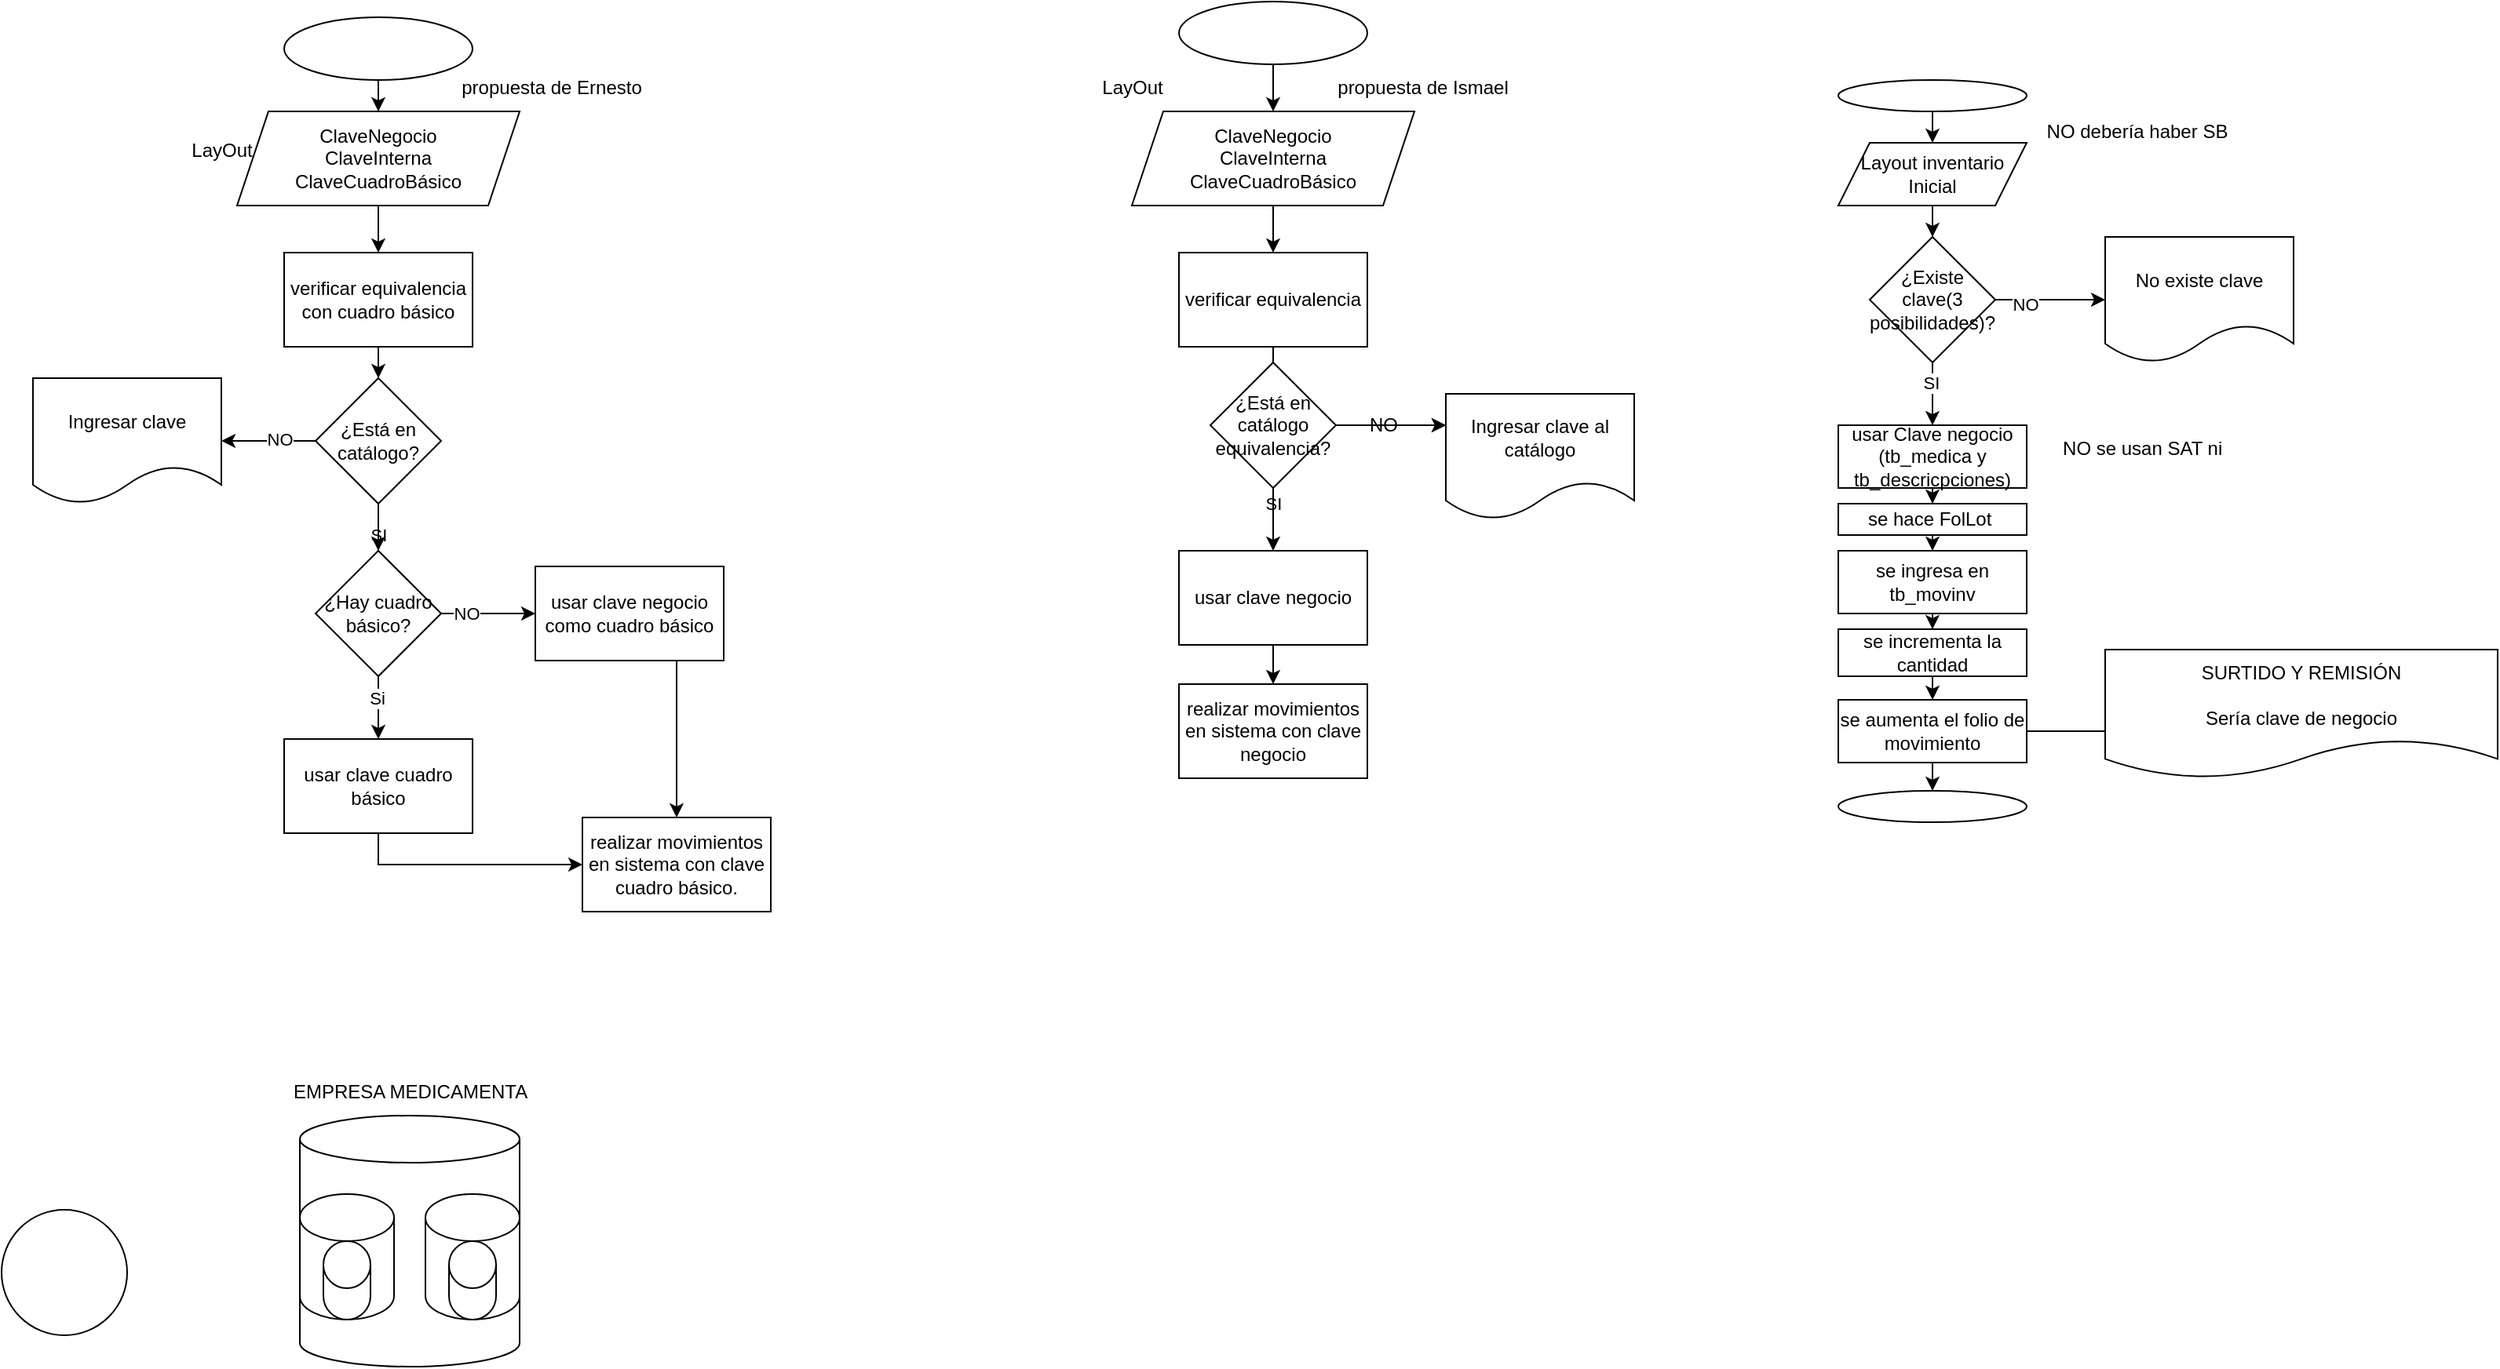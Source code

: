 <mxfile version="28.2.0">
  <diagram name="Página-1" id="v9hj_F2Pf64KZiWr7OxV">
    <mxGraphModel dx="1600" dy="660" grid="1" gridSize="10" guides="1" tooltips="1" connect="1" arrows="1" fold="1" page="1" pageScale="1" pageWidth="827" pageHeight="1169" math="0" shadow="0">
      <root>
        <mxCell id="0" />
        <mxCell id="1" parent="0" />
        <mxCell id="BL9E6-mRbqVSJRH6Qvqm-3" value="" style="edgeStyle=orthogonalEdgeStyle;rounded=0;orthogonalLoop=1;jettySize=auto;html=1;" edge="1" parent="1" source="BL9E6-mRbqVSJRH6Qvqm-1" target="BL9E6-mRbqVSJRH6Qvqm-2">
          <mxGeometry relative="1" as="geometry" />
        </mxCell>
        <mxCell id="BL9E6-mRbqVSJRH6Qvqm-1" value="" style="ellipse;whiteSpace=wrap;html=1;" vertex="1" parent="1">
          <mxGeometry x="180" y="130" width="120" height="40" as="geometry" />
        </mxCell>
        <mxCell id="BL9E6-mRbqVSJRH6Qvqm-5" value="" style="edgeStyle=orthogonalEdgeStyle;rounded=0;orthogonalLoop=1;jettySize=auto;html=1;" edge="1" parent="1" source="BL9E6-mRbqVSJRH6Qvqm-2" target="BL9E6-mRbqVSJRH6Qvqm-4">
          <mxGeometry relative="1" as="geometry" />
        </mxCell>
        <mxCell id="BL9E6-mRbqVSJRH6Qvqm-38" value="SI" style="edgeLabel;html=1;align=center;verticalAlign=middle;resizable=0;points=[];" vertex="1" connectable="0" parent="BL9E6-mRbqVSJRH6Qvqm-5">
          <mxGeometry x="0.626" y="2" relative="1" as="geometry">
            <mxPoint x="-2" y="189" as="offset" />
          </mxGeometry>
        </mxCell>
        <mxCell id="BL9E6-mRbqVSJRH6Qvqm-2" value="ClaveNegocio&lt;div&gt;ClaveInterna&lt;/div&gt;&lt;div&gt;ClaveCuadroBásico&lt;/div&gt;" style="shape=parallelogram;perimeter=parallelogramPerimeter;whiteSpace=wrap;html=1;fixedSize=1;" vertex="1" parent="1">
          <mxGeometry x="150" y="190" width="180" height="60" as="geometry" />
        </mxCell>
        <mxCell id="BL9E6-mRbqVSJRH6Qvqm-7" value="" style="edgeStyle=orthogonalEdgeStyle;rounded=0;orthogonalLoop=1;jettySize=auto;html=1;" edge="1" parent="1" source="BL9E6-mRbqVSJRH6Qvqm-37" target="BL9E6-mRbqVSJRH6Qvqm-6">
          <mxGeometry relative="1" as="geometry" />
        </mxCell>
        <mxCell id="BL9E6-mRbqVSJRH6Qvqm-4" value="verificar equivalencia con cuadro básico" style="rounded=0;whiteSpace=wrap;html=1;" vertex="1" parent="1">
          <mxGeometry x="180" y="280" width="120" height="60" as="geometry" />
        </mxCell>
        <mxCell id="BL9E6-mRbqVSJRH6Qvqm-9" value="" style="edgeStyle=orthogonalEdgeStyle;rounded=0;orthogonalLoop=1;jettySize=auto;html=1;" edge="1" parent="1" source="BL9E6-mRbqVSJRH6Qvqm-6" target="BL9E6-mRbqVSJRH6Qvqm-8">
          <mxGeometry relative="1" as="geometry" />
        </mxCell>
        <mxCell id="BL9E6-mRbqVSJRH6Qvqm-10" value="NO" style="edgeLabel;html=1;align=center;verticalAlign=middle;resizable=0;points=[];" vertex="1" connectable="0" parent="BL9E6-mRbqVSJRH6Qvqm-9">
          <mxGeometry x="-0.473" relative="1" as="geometry">
            <mxPoint as="offset" />
          </mxGeometry>
        </mxCell>
        <mxCell id="BL9E6-mRbqVSJRH6Qvqm-12" value="" style="edgeStyle=orthogonalEdgeStyle;rounded=0;orthogonalLoop=1;jettySize=auto;html=1;" edge="1" parent="1" source="BL9E6-mRbqVSJRH6Qvqm-6" target="BL9E6-mRbqVSJRH6Qvqm-11">
          <mxGeometry relative="1" as="geometry" />
        </mxCell>
        <mxCell id="BL9E6-mRbqVSJRH6Qvqm-13" value="Si" style="edgeLabel;html=1;align=center;verticalAlign=middle;resizable=0;points=[];" vertex="1" connectable="0" parent="BL9E6-mRbqVSJRH6Qvqm-12">
          <mxGeometry x="-0.29" y="-1" relative="1" as="geometry">
            <mxPoint as="offset" />
          </mxGeometry>
        </mxCell>
        <mxCell id="BL9E6-mRbqVSJRH6Qvqm-6" value="¿Hay cuadro básico?" style="rhombus;whiteSpace=wrap;html=1;rounded=0;" vertex="1" parent="1">
          <mxGeometry x="200" y="470" width="80" height="80" as="geometry" />
        </mxCell>
        <mxCell id="BL9E6-mRbqVSJRH6Qvqm-17" style="edgeStyle=orthogonalEdgeStyle;rounded=0;orthogonalLoop=1;jettySize=auto;html=1;exitX=0.5;exitY=1;exitDx=0;exitDy=0;entryX=0.5;entryY=0;entryDx=0;entryDy=0;" edge="1" parent="1" source="BL9E6-mRbqVSJRH6Qvqm-8" target="BL9E6-mRbqVSJRH6Qvqm-16">
          <mxGeometry relative="1" as="geometry">
            <Array as="points">
              <mxPoint x="430" y="540" />
            </Array>
          </mxGeometry>
        </mxCell>
        <mxCell id="BL9E6-mRbqVSJRH6Qvqm-8" value="usar clave negocio como cuadro básico" style="whiteSpace=wrap;html=1;rounded=0;" vertex="1" parent="1">
          <mxGeometry x="340" y="480" width="120" height="60" as="geometry" />
        </mxCell>
        <mxCell id="BL9E6-mRbqVSJRH6Qvqm-18" style="edgeStyle=orthogonalEdgeStyle;rounded=0;orthogonalLoop=1;jettySize=auto;html=1;exitX=0.5;exitY=1;exitDx=0;exitDy=0;entryX=0;entryY=0.5;entryDx=0;entryDy=0;" edge="1" parent="1" source="BL9E6-mRbqVSJRH6Qvqm-11" target="BL9E6-mRbqVSJRH6Qvqm-16">
          <mxGeometry relative="1" as="geometry" />
        </mxCell>
        <mxCell id="BL9E6-mRbqVSJRH6Qvqm-11" value="usar clave cuadro básico" style="whiteSpace=wrap;html=1;rounded=0;" vertex="1" parent="1">
          <mxGeometry x="180" y="590" width="120" height="60" as="geometry" />
        </mxCell>
        <mxCell id="BL9E6-mRbqVSJRH6Qvqm-15" value="propuesta de Ernesto" style="text;html=1;align=center;verticalAlign=middle;resizable=0;points=[];autosize=1;strokeColor=none;fillColor=none;" vertex="1" parent="1">
          <mxGeometry x="280" y="160" width="140" height="30" as="geometry" />
        </mxCell>
        <mxCell id="BL9E6-mRbqVSJRH6Qvqm-16" value="realizar movimientos en sistema con clave cuadro básico." style="rounded=0;whiteSpace=wrap;html=1;" vertex="1" parent="1">
          <mxGeometry x="370" y="640" width="120" height="60" as="geometry" />
        </mxCell>
        <mxCell id="BL9E6-mRbqVSJRH6Qvqm-19" value="" style="edgeStyle=orthogonalEdgeStyle;rounded=0;orthogonalLoop=1;jettySize=auto;html=1;" edge="1" parent="1" source="BL9E6-mRbqVSJRH6Qvqm-20" target="BL9E6-mRbqVSJRH6Qvqm-22">
          <mxGeometry relative="1" as="geometry" />
        </mxCell>
        <mxCell id="BL9E6-mRbqVSJRH6Qvqm-20" value="" style="ellipse;whiteSpace=wrap;html=1;" vertex="1" parent="1">
          <mxGeometry x="750" y="120" width="120" height="40" as="geometry" />
        </mxCell>
        <mxCell id="BL9E6-mRbqVSJRH6Qvqm-21" value="" style="edgeStyle=orthogonalEdgeStyle;rounded=0;orthogonalLoop=1;jettySize=auto;html=1;" edge="1" parent="1" source="BL9E6-mRbqVSJRH6Qvqm-22" target="BL9E6-mRbqVSJRH6Qvqm-24">
          <mxGeometry relative="1" as="geometry" />
        </mxCell>
        <mxCell id="BL9E6-mRbqVSJRH6Qvqm-46" value="SI" style="edgeLabel;html=1;align=center;verticalAlign=middle;resizable=0;points=[];" vertex="1" connectable="0" parent="BL9E6-mRbqVSJRH6Qvqm-21">
          <mxGeometry x="0.699" y="2" relative="1" as="geometry">
            <mxPoint x="-2" y="167" as="offset" />
          </mxGeometry>
        </mxCell>
        <mxCell id="BL9E6-mRbqVSJRH6Qvqm-22" value="ClaveNegocio&lt;div&gt;ClaveInterna&lt;/div&gt;&lt;div&gt;ClaveCuadroBásico&lt;/div&gt;" style="shape=parallelogram;perimeter=parallelogramPerimeter;whiteSpace=wrap;html=1;fixedSize=1;" vertex="1" parent="1">
          <mxGeometry x="720" y="190" width="180" height="60" as="geometry" />
        </mxCell>
        <mxCell id="BL9E6-mRbqVSJRH6Qvqm-23" value="" style="edgeStyle=orthogonalEdgeStyle;rounded=0;orthogonalLoop=1;jettySize=auto;html=1;entryX=0.5;entryY=0;entryDx=0;entryDy=0;" edge="1" parent="1" source="BL9E6-mRbqVSJRH6Qvqm-24" target="BL9E6-mRbqVSJRH6Qvqm-33">
          <mxGeometry relative="1" as="geometry">
            <mxPoint x="810" y="480" as="targetPoint" />
          </mxGeometry>
        </mxCell>
        <mxCell id="BL9E6-mRbqVSJRH6Qvqm-24" value="verificar equivalencia" style="rounded=0;whiteSpace=wrap;html=1;" vertex="1" parent="1">
          <mxGeometry x="750" y="280" width="120" height="60" as="geometry" />
        </mxCell>
        <mxCell id="BL9E6-mRbqVSJRH6Qvqm-52" value="" style="edgeStyle=orthogonalEdgeStyle;rounded=0;orthogonalLoop=1;jettySize=auto;html=1;" edge="1" parent="1" source="BL9E6-mRbqVSJRH6Qvqm-33" target="BL9E6-mRbqVSJRH6Qvqm-35">
          <mxGeometry relative="1" as="geometry" />
        </mxCell>
        <mxCell id="BL9E6-mRbqVSJRH6Qvqm-33" value="usar clave negocio" style="whiteSpace=wrap;html=1;rounded=0;" vertex="1" parent="1">
          <mxGeometry x="750" y="470" width="120" height="60" as="geometry" />
        </mxCell>
        <mxCell id="BL9E6-mRbqVSJRH6Qvqm-34" value="propuesta de Ismael" style="text;html=1;align=center;verticalAlign=middle;resizable=0;points=[];autosize=1;strokeColor=none;fillColor=none;" vertex="1" parent="1">
          <mxGeometry x="840" y="160" width="130" height="30" as="geometry" />
        </mxCell>
        <mxCell id="BL9E6-mRbqVSJRH6Qvqm-35" value="realizar movimientos en sistema con clave negocio" style="rounded=0;whiteSpace=wrap;html=1;" vertex="1" parent="1">
          <mxGeometry x="750" y="555" width="120" height="60" as="geometry" />
        </mxCell>
        <mxCell id="BL9E6-mRbqVSJRH6Qvqm-39" value="Ingresar clave" style="shape=document;whiteSpace=wrap;html=1;boundedLbl=1;" vertex="1" parent="1">
          <mxGeometry x="20" y="360" width="120" height="80" as="geometry" />
        </mxCell>
        <mxCell id="BL9E6-mRbqVSJRH6Qvqm-41" style="edgeStyle=orthogonalEdgeStyle;rounded=0;orthogonalLoop=1;jettySize=auto;html=1;exitX=1;exitY=0.5;exitDx=0;exitDy=0;entryX=0;entryY=0.25;entryDx=0;entryDy=0;" edge="1" parent="1" source="BL9E6-mRbqVSJRH6Qvqm-45" target="BL9E6-mRbqVSJRH6Qvqm-43">
          <mxGeometry relative="1" as="geometry" />
        </mxCell>
        <mxCell id="BL9E6-mRbqVSJRH6Qvqm-51" style="edgeStyle=orthogonalEdgeStyle;rounded=0;orthogonalLoop=1;jettySize=auto;html=1;exitX=1;exitY=0.5;exitDx=0;exitDy=0;entryX=0;entryY=0.25;entryDx=0;entryDy=0;" edge="1" parent="1" source="BL9E6-mRbqVSJRH6Qvqm-42" target="BL9E6-mRbqVSJRH6Qvqm-43">
          <mxGeometry relative="1" as="geometry" />
        </mxCell>
        <mxCell id="BL9E6-mRbqVSJRH6Qvqm-42" value="¿Está en catálogo equivalencia?" style="rhombus;whiteSpace=wrap;html=1;" vertex="1" parent="1">
          <mxGeometry x="770" y="350" width="80" height="80" as="geometry" />
        </mxCell>
        <mxCell id="BL9E6-mRbqVSJRH6Qvqm-43" value="Ingresar clave al catálogo" style="shape=document;whiteSpace=wrap;html=1;boundedLbl=1;" vertex="1" parent="1">
          <mxGeometry x="920" y="370" width="120" height="80" as="geometry" />
        </mxCell>
        <mxCell id="BL9E6-mRbqVSJRH6Qvqm-47" value="LayOut" style="text;html=1;align=center;verticalAlign=middle;resizable=0;points=[];autosize=1;strokeColor=none;fillColor=none;" vertex="1" parent="1">
          <mxGeometry x="690" y="160" width="60" height="30" as="geometry" />
        </mxCell>
        <mxCell id="BL9E6-mRbqVSJRH6Qvqm-48" value="LayOut" style="text;html=1;align=center;verticalAlign=middle;resizable=0;points=[];autosize=1;strokeColor=none;fillColor=none;" vertex="1" parent="1">
          <mxGeometry x="110" y="200" width="60" height="30" as="geometry" />
        </mxCell>
        <mxCell id="BL9E6-mRbqVSJRH6Qvqm-45" value="NO" style="text;html=1;align=center;verticalAlign=middle;resizable=0;points=[];autosize=1;strokeColor=none;fillColor=none;" vertex="1" parent="1">
          <mxGeometry x="860" y="375" width="40" height="30" as="geometry" />
        </mxCell>
        <mxCell id="BL9E6-mRbqVSJRH6Qvqm-50" value="" style="edgeStyle=orthogonalEdgeStyle;rounded=0;orthogonalLoop=1;jettySize=auto;html=1;" edge="1" parent="1" source="BL9E6-mRbqVSJRH6Qvqm-4" target="BL9E6-mRbqVSJRH6Qvqm-37">
          <mxGeometry relative="1" as="geometry">
            <mxPoint x="240" y="330" as="sourcePoint" />
            <mxPoint x="240" y="470" as="targetPoint" />
          </mxGeometry>
        </mxCell>
        <mxCell id="BL9E6-mRbqVSJRH6Qvqm-53" value="" style="edgeStyle=orthogonalEdgeStyle;rounded=0;orthogonalLoop=1;jettySize=auto;html=1;" edge="1" parent="1" source="BL9E6-mRbqVSJRH6Qvqm-37" target="BL9E6-mRbqVSJRH6Qvqm-39">
          <mxGeometry relative="1" as="geometry" />
        </mxCell>
        <mxCell id="BL9E6-mRbqVSJRH6Qvqm-54" value="NO" style="edgeLabel;html=1;align=center;verticalAlign=middle;resizable=0;points=[];" vertex="1" connectable="0" parent="BL9E6-mRbqVSJRH6Qvqm-53">
          <mxGeometry x="-0.23" y="-1" relative="1" as="geometry">
            <mxPoint as="offset" />
          </mxGeometry>
        </mxCell>
        <mxCell id="BL9E6-mRbqVSJRH6Qvqm-37" value="¿Está en catálogo?" style="rhombus;whiteSpace=wrap;html=1;" vertex="1" parent="1">
          <mxGeometry x="200" y="360" width="80" height="80" as="geometry" />
        </mxCell>
        <mxCell id="BL9E6-mRbqVSJRH6Qvqm-55" value="" style="shape=cylinder3;whiteSpace=wrap;html=1;boundedLbl=1;backgroundOutline=1;size=15;" vertex="1" parent="1">
          <mxGeometry x="190" y="830" width="140" height="160" as="geometry" />
        </mxCell>
        <mxCell id="BL9E6-mRbqVSJRH6Qvqm-56" value="" style="ellipse;whiteSpace=wrap;html=1;aspect=fixed;" vertex="1" parent="1">
          <mxGeometry y="890" width="80" height="80" as="geometry" />
        </mxCell>
        <mxCell id="BL9E6-mRbqVSJRH6Qvqm-57" value="" style="shape=cylinder3;whiteSpace=wrap;html=1;boundedLbl=1;backgroundOutline=1;size=15;" vertex="1" parent="1">
          <mxGeometry x="190" y="880" width="60" height="80" as="geometry" />
        </mxCell>
        <mxCell id="BL9E6-mRbqVSJRH6Qvqm-58" value="" style="shape=cylinder3;whiteSpace=wrap;html=1;boundedLbl=1;backgroundOutline=1;size=15;" vertex="1" parent="1">
          <mxGeometry x="270" y="880" width="60" height="80" as="geometry" />
        </mxCell>
        <mxCell id="BL9E6-mRbqVSJRH6Qvqm-59" value="EMPRESA MEDICAMENTA" style="text;html=1;align=center;verticalAlign=middle;resizable=0;points=[];autosize=1;strokeColor=none;fillColor=none;" vertex="1" parent="1">
          <mxGeometry x="175" y="800" width="170" height="30" as="geometry" />
        </mxCell>
        <mxCell id="BL9E6-mRbqVSJRH6Qvqm-60" value="" style="shape=cylinder3;whiteSpace=wrap;html=1;boundedLbl=1;backgroundOutline=1;size=15;" vertex="1" parent="1">
          <mxGeometry x="205" y="910" width="30" height="50" as="geometry" />
        </mxCell>
        <mxCell id="BL9E6-mRbqVSJRH6Qvqm-61" value="" style="shape=cylinder3;whiteSpace=wrap;html=1;boundedLbl=1;backgroundOutline=1;size=15;" vertex="1" parent="1">
          <mxGeometry x="285" y="910" width="30" height="50" as="geometry" />
        </mxCell>
        <mxCell id="BL9E6-mRbqVSJRH6Qvqm-64" value="" style="edgeStyle=orthogonalEdgeStyle;rounded=0;orthogonalLoop=1;jettySize=auto;html=1;" edge="1" parent="1" source="BL9E6-mRbqVSJRH6Qvqm-62" target="BL9E6-mRbqVSJRH6Qvqm-63">
          <mxGeometry relative="1" as="geometry" />
        </mxCell>
        <mxCell id="BL9E6-mRbqVSJRH6Qvqm-62" value="" style="ellipse;whiteSpace=wrap;html=1;" vertex="1" parent="1">
          <mxGeometry x="1170" y="170" width="120" height="20" as="geometry" />
        </mxCell>
        <mxCell id="BL9E6-mRbqVSJRH6Qvqm-66" value="" style="edgeStyle=orthogonalEdgeStyle;rounded=0;orthogonalLoop=1;jettySize=auto;html=1;" edge="1" parent="1" source="BL9E6-mRbqVSJRH6Qvqm-63" target="BL9E6-mRbqVSJRH6Qvqm-65">
          <mxGeometry relative="1" as="geometry" />
        </mxCell>
        <mxCell id="BL9E6-mRbqVSJRH6Qvqm-63" value="Layout inventario Inicial" style="shape=parallelogram;perimeter=parallelogramPerimeter;whiteSpace=wrap;html=1;fixedSize=1;" vertex="1" parent="1">
          <mxGeometry x="1170" y="210" width="120" height="40" as="geometry" />
        </mxCell>
        <mxCell id="BL9E6-mRbqVSJRH6Qvqm-68" value="" style="edgeStyle=orthogonalEdgeStyle;rounded=0;orthogonalLoop=1;jettySize=auto;html=1;" edge="1" parent="1" source="BL9E6-mRbqVSJRH6Qvqm-65" target="BL9E6-mRbqVSJRH6Qvqm-67">
          <mxGeometry relative="1" as="geometry" />
        </mxCell>
        <mxCell id="BL9E6-mRbqVSJRH6Qvqm-72" value="NO" style="edgeLabel;html=1;align=center;verticalAlign=middle;resizable=0;points=[];" vertex="1" connectable="0" parent="BL9E6-mRbqVSJRH6Qvqm-68">
          <mxGeometry x="-0.462" y="-3" relative="1" as="geometry">
            <mxPoint as="offset" />
          </mxGeometry>
        </mxCell>
        <mxCell id="BL9E6-mRbqVSJRH6Qvqm-71" value="" style="edgeStyle=orthogonalEdgeStyle;rounded=0;orthogonalLoop=1;jettySize=auto;html=1;" edge="1" parent="1" source="BL9E6-mRbqVSJRH6Qvqm-65" target="BL9E6-mRbqVSJRH6Qvqm-70">
          <mxGeometry relative="1" as="geometry" />
        </mxCell>
        <mxCell id="BL9E6-mRbqVSJRH6Qvqm-73" value="SI" style="edgeLabel;html=1;align=center;verticalAlign=middle;resizable=0;points=[];" vertex="1" connectable="0" parent="BL9E6-mRbqVSJRH6Qvqm-71">
          <mxGeometry x="-0.338" y="-1" relative="1" as="geometry">
            <mxPoint as="offset" />
          </mxGeometry>
        </mxCell>
        <mxCell id="BL9E6-mRbqVSJRH6Qvqm-65" value="¿Existe clave(3 posibilidades)?" style="rhombus;whiteSpace=wrap;html=1;" vertex="1" parent="1">
          <mxGeometry x="1190" y="270" width="80" height="80" as="geometry" />
        </mxCell>
        <mxCell id="BL9E6-mRbqVSJRH6Qvqm-67" value="No existe clave" style="shape=document;whiteSpace=wrap;html=1;boundedLbl=1;" vertex="1" parent="1">
          <mxGeometry x="1340" y="270" width="120" height="80" as="geometry" />
        </mxCell>
        <mxCell id="BL9E6-mRbqVSJRH6Qvqm-69" value="NO debería haber SB" style="text;html=1;align=center;verticalAlign=middle;resizable=0;points=[];autosize=1;strokeColor=none;fillColor=none;" vertex="1" parent="1">
          <mxGeometry x="1290" y="188" width="140" height="30" as="geometry" />
        </mxCell>
        <mxCell id="BL9E6-mRbqVSJRH6Qvqm-78" value="" style="edgeStyle=orthogonalEdgeStyle;rounded=0;orthogonalLoop=1;jettySize=auto;html=1;entryX=0.5;entryY=0;entryDx=0;entryDy=0;" edge="1" parent="1" source="BL9E6-mRbqVSJRH6Qvqm-70" target="BL9E6-mRbqVSJRH6Qvqm-79">
          <mxGeometry relative="1" as="geometry">
            <mxPoint x="1230" y="490" as="targetPoint" />
          </mxGeometry>
        </mxCell>
        <mxCell id="BL9E6-mRbqVSJRH6Qvqm-70" value="usar Clave negocio (tb_medica y tb_descricpciones)" style="whiteSpace=wrap;html=1;" vertex="1" parent="1">
          <mxGeometry x="1170" y="390" width="120" height="40" as="geometry" />
        </mxCell>
        <mxCell id="BL9E6-mRbqVSJRH6Qvqm-76" value="NO se usan SAT ni&amp;nbsp;" style="text;html=1;align=center;verticalAlign=middle;resizable=0;points=[];autosize=1;strokeColor=none;fillColor=none;" vertex="1" parent="1">
          <mxGeometry x="1300" y="390" width="130" height="30" as="geometry" />
        </mxCell>
        <mxCell id="BL9E6-mRbqVSJRH6Qvqm-81" value="" style="edgeStyle=orthogonalEdgeStyle;rounded=0;orthogonalLoop=1;jettySize=auto;html=1;" edge="1" parent="1" source="BL9E6-mRbqVSJRH6Qvqm-79" target="BL9E6-mRbqVSJRH6Qvqm-80">
          <mxGeometry relative="1" as="geometry" />
        </mxCell>
        <mxCell id="BL9E6-mRbqVSJRH6Qvqm-79" value="se hace FolLot&amp;nbsp;" style="rounded=0;whiteSpace=wrap;html=1;" vertex="1" parent="1">
          <mxGeometry x="1170" y="440" width="120" height="20" as="geometry" />
        </mxCell>
        <mxCell id="BL9E6-mRbqVSJRH6Qvqm-83" value="" style="edgeStyle=orthogonalEdgeStyle;rounded=0;orthogonalLoop=1;jettySize=auto;html=1;" edge="1" parent="1" source="BL9E6-mRbqVSJRH6Qvqm-80" target="BL9E6-mRbqVSJRH6Qvqm-82">
          <mxGeometry relative="1" as="geometry" />
        </mxCell>
        <mxCell id="BL9E6-mRbqVSJRH6Qvqm-80" value="se ingresa en tb_movinv" style="rounded=0;whiteSpace=wrap;html=1;" vertex="1" parent="1">
          <mxGeometry x="1170" y="470" width="120" height="40" as="geometry" />
        </mxCell>
        <mxCell id="BL9E6-mRbqVSJRH6Qvqm-85" value="" style="edgeStyle=orthogonalEdgeStyle;rounded=0;orthogonalLoop=1;jettySize=auto;html=1;" edge="1" parent="1" source="BL9E6-mRbqVSJRH6Qvqm-82" target="BL9E6-mRbqVSJRH6Qvqm-84">
          <mxGeometry relative="1" as="geometry" />
        </mxCell>
        <mxCell id="BL9E6-mRbqVSJRH6Qvqm-82" value="se incrementa la cantidad" style="whiteSpace=wrap;html=1;rounded=0;" vertex="1" parent="1">
          <mxGeometry x="1170" y="520" width="120" height="30" as="geometry" />
        </mxCell>
        <mxCell id="BL9E6-mRbqVSJRH6Qvqm-91" value="" style="edgeStyle=orthogonalEdgeStyle;rounded=0;orthogonalLoop=1;jettySize=auto;html=1;" edge="1" parent="1" source="BL9E6-mRbqVSJRH6Qvqm-84" target="BL9E6-mRbqVSJRH6Qvqm-90">
          <mxGeometry relative="1" as="geometry" />
        </mxCell>
        <mxCell id="BL9E6-mRbqVSJRH6Qvqm-96" value="" style="edgeStyle=orthogonalEdgeStyle;rounded=0;orthogonalLoop=1;jettySize=auto;html=1;" edge="1" parent="1" source="BL9E6-mRbqVSJRH6Qvqm-84">
          <mxGeometry relative="1" as="geometry">
            <mxPoint x="1350" y="585" as="targetPoint" />
          </mxGeometry>
        </mxCell>
        <mxCell id="BL9E6-mRbqVSJRH6Qvqm-84" value="se aumenta el folio de movimiento" style="whiteSpace=wrap;html=1;rounded=0;" vertex="1" parent="1">
          <mxGeometry x="1170" y="565" width="120" height="40" as="geometry" />
        </mxCell>
        <mxCell id="BL9E6-mRbqVSJRH6Qvqm-90" value="" style="ellipse;whiteSpace=wrap;html=1;" vertex="1" parent="1">
          <mxGeometry x="1170" y="623" width="120" height="20" as="geometry" />
        </mxCell>
        <mxCell id="BL9E6-mRbqVSJRH6Qvqm-95" value="SURTIDO Y REMISIÓN&lt;div&gt;&lt;br&gt;&lt;/div&gt;&lt;div&gt;Sería clave de negocio&lt;/div&gt;" style="shape=document;whiteSpace=wrap;html=1;boundedLbl=1;" vertex="1" parent="1">
          <mxGeometry x="1340" y="533" width="250" height="82" as="geometry" />
        </mxCell>
      </root>
    </mxGraphModel>
  </diagram>
</mxfile>
